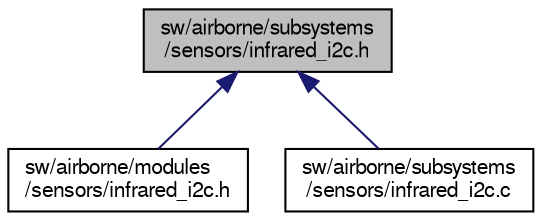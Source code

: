 digraph "sw/airborne/subsystems/sensors/infrared_i2c.h"
{
  edge [fontname="FreeSans",fontsize="10",labelfontname="FreeSans",labelfontsize="10"];
  node [fontname="FreeSans",fontsize="10",shape=record];
  Node1 [label="sw/airborne/subsystems\l/sensors/infrared_i2c.h",height=0.2,width=0.4,color="black", fillcolor="grey75", style="filled", fontcolor="black"];
  Node1 -> Node2 [dir="back",color="midnightblue",fontsize="10",style="solid",fontname="FreeSans"];
  Node2 [label="sw/airborne/modules\l/sensors/infrared_i2c.h",height=0.2,width=0.4,color="black", fillcolor="white", style="filled",URL="$modules_2sensors_2infrared__i2c_8h.html"];
  Node1 -> Node3 [dir="back",color="midnightblue",fontsize="10",style="solid",fontname="FreeSans"];
  Node3 [label="sw/airborne/subsystems\l/sensors/infrared_i2c.c",height=0.2,width=0.4,color="black", fillcolor="white", style="filled",URL="$infrared__i2c_8c.html"];
}
